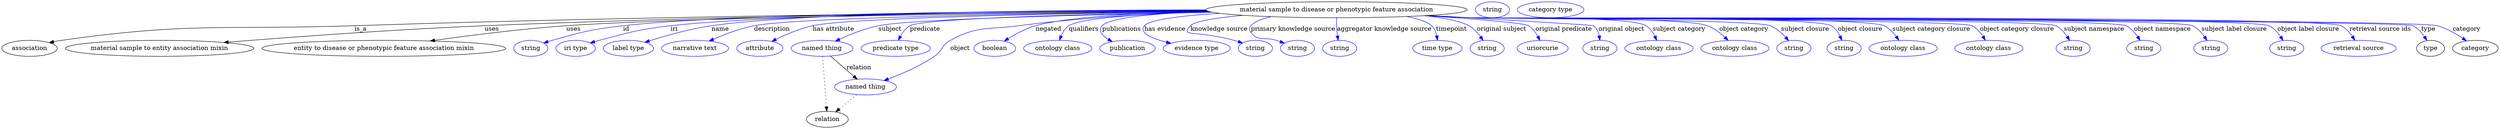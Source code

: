 digraph {
	graph [bb="0,0,5618.7,283"];
	node [label="\N"];
	"material sample to disease or phenotypic feature association"	[height=0.5,
		label="material sample to disease or phenotypic feature association",
		pos="3002.4,265",
		width=8.1604];
	association	[height=0.5,
		pos="62.394,178",
		width=1.7332];
	"material sample to disease or phenotypic feature association" -> association	[label=is_a,
		lp="806.39,221.5",
		pos="e,106.46,190.89 2711,262.56 2288.1,259.74 1479.9,251.65 792.39,229 499.3,219.34 423.68,237.65 133.39,196 127.91,195.21 122.22,194.2 \
116.56,193.06"];
	"material sample to entity association mixin"	[height=0.5,
		pos="354.39,178",
		width=5.8856];
	"material sample to disease or phenotypic feature association" -> "material sample to entity association mixin"	[label=uses,
		lp="1101.9,221.5",
		pos="e,498.86,191.18 2710.4,262.87 2334.4,260.46 1661,252.86 1085.4,229 886.14,220.74 656.79,203.84 508.92,191.99"];
	"entity to disease or phenotypic feature association mixin"	[height=0.5,
		pos="858.39,178",
		width=7.6188];
	"material sample to disease or phenotypic feature association" -> "entity to disease or phenotypic feature association mixin"	[label=uses,
		lp="1285.9,221.5",
		pos="e,962.85,194.66 2713.3,261.7 2294.9,257.76 1541.1,248.22 1269.4,229 1168.9,221.89 1055.3,207.58 972.98,196.08"];
	id	[color=blue,
		height=0.5,
		label=string,
		pos="1189.4,178",
		width=1.0652];
	"material sample to disease or phenotypic feature association" -> id	[color=blue,
		label=id,
		lp="1404.4,221.5",
		pos="e,1218.4,189.98 2709,263.98 2316.9,262.85 1642.7,256.74 1397.4,229 1325.2,220.84 1307.3,215.5 1237.4,196 1234.3,195.13 1231.1,194.17 \
1227.9,193.15",
		style=solid];
	iri	[color=blue,
		height=0.5,
		label="iri type",
		pos="1290.4,178",
		width=1.2277];
	"material sample to disease or phenotypic feature association" -> iri	[color=blue,
		label=iri,
		lp="1511.4,221.5",
		pos="e,1323.3,190.16 2709.6,263.42 2340.9,261.59 1728.6,254.64 1503.4,229 1431.3,220.79 1413.6,214.45 1343.4,196 1340,195.11 1336.5,194.14 \
1333.1,193.12",
		style=solid];
	name	[color=blue,
		height=0.5,
		label="label type",
		pos="1409.4,178",
		width=1.5707];
	"material sample to disease or phenotypic feature association" -> name	[color=blue,
		label=name,
		lp="1615.4,221.5",
		pos="e,1446.3,191.7 2708.4,264.88 2360.5,264.49 1802.2,258.93 1595.4,229 1546.9,221.99 1493.1,206.64 1455.8,194.79",
		style=solid];
	description	[color=blue,
		height=0.5,
		label="narrative text",
		pos="1559.4,178",
		width=2.0943];
	"material sample to disease or phenotypic feature association" -> description	[color=blue,
		label=description,
		lp="1731.9,221.5",
		pos="e,1591.1,194.45 2714.2,261.41 2358.5,257.41 1788.5,248.12 1691.4,229 1659.8,222.79 1625.9,209.81 1600.4,198.63",
		style=solid];
	"has attribute"	[color=blue,
		height=0.5,
		label=attribute,
		pos="1704.4,178",
		width=1.4443];
	"material sample to disease or phenotypic feature association" -> "has attribute"	[color=blue,
		label="has attribute",
		lp="1870.4,221.5",
		pos="e,1731.3,193.71 2715.7,260.98 2394.7,256.73 1907.9,247.35 1823.4,229 1794.3,222.69 1763.4,209.49 1740.4,198.23",
		style=solid];
	subject	[color=blue,
		height=0.5,
		label="named thing",
		pos="1844.4,178",
		width=1.9318];
	"material sample to disease or phenotypic feature association" -> subject	[color=blue,
		label=subject,
		lp="1997.4,221.5",
		pos="e,1874.5,194.27 2723,259.4 2442.8,254 2043,243.85 1971.4,229 1941,222.69 1908.4,209.73 1883.9,198.59",
		style=solid];
	predicate	[color=blue,
		height=0.5,
		label="predicate type",
		pos="2010.4,178",
		width=2.1665];
	"material sample to disease or phenotypic feature association" -> predicate	[color=blue,
		label=predicate,
		lp="2076.4,221.5",
		pos="e,2016.4,196.09 2719.7,260.06 2447.2,255.29 2071.7,245.72 2042.4,229 2033,223.63 2025.9,214.26 2020.9,205.06",
		style=solid];
	object	[color=blue,
		height=0.5,
		label="named thing",
		pos="1942.4,91",
		width=1.9318];
	"material sample to disease or phenotypic feature association" -> object	[color=blue,
		label=object,
		lp="2155.4,178",
		pos="e,1984,105.47 2716.6,260.73 2585.1,256.48 2427.4,247.52 2286.4,229 2217.4,219.94 2194.5,229.28 2133.4,196 2113.5,185.17 2116.1,172.77 \
2097.4,160 2065.3,138.07 2025,120.64 1993.5,108.92",
		style=solid];
	negated	[color=blue,
		height=0.5,
		label=boolean,
		pos="2233.4,178",
		width=1.2999];
	"material sample to disease or phenotypic feature association" -> negated	[color=blue,
		label=negated,
		lp="2353.4,221.5",
		pos="e,2254.6,194.29 2712.9,261.85 2562.8,258.19 2396.2,249.41 2324.4,229 2302.5,222.79 2280.2,210.57 2263,199.77",
		style=solid];
	qualifiers	[color=blue,
		height=0.5,
		label="ontology class",
		pos="2374.4,178",
		width=2.1304];
	"material sample to disease or phenotypic feature association" -> qualifiers	[color=blue,
		label=qualifiers,
		lp="2432.9,221.5",
		pos="e,2378.3,196.38 2719,260.26 2576.1,256.09 2427.2,247.34 2399.4,229 2391.2,223.59 2385.6,214.63 2381.8,205.77",
		style=solid];
	publications	[color=blue,
		height=0.5,
		label=publication,
		pos="2531.4,178",
		width=1.7332];
	"material sample to disease or phenotypic feature association" -> publications	[color=blue,
		label=publications,
		lp="2518.4,221.5",
		pos="e,2497.1,193.26 2714.4,261.38 2600.6,257.29 2492.4,248.26 2474.4,229 2464.2,218.15 2474.1,207.15 2488.3,198.24",
		style=solid];
	"has evidence"	[color=blue,
		height=0.5,
		label="evidence type",
		pos="2687.4,178",
		width=2.0943];
	"material sample to disease or phenotypic feature association" -> "has evidence"	[color=blue,
		label="has evidence",
		lp="2615.9,221.5",
		pos="e,2629,189.51 2739.8,256.88 2656.6,251.89 2582.7,243.41 2569.4,229 2564.9,224.1 2565.4,219.34 2569.4,214 2576,205.09 2596.8,197.64 \
2619.1,191.93",
		style=solid];
	"knowledge source"	[color=blue,
		height=0.5,
		label=string,
		pos="2819.4,178",
		width=1.0652];
	"material sample to disease or phenotypic feature association" -> "knowledge source"	[color=blue,
		label="knowledge source",
		lp="2737.9,221.5",
		pos="e,2790.7,190 2791.9,252.42 2733.2,247.05 2682.8,239.46 2673.4,229 2649.5,202.39 2681,220.13 2771.4,196 2774.6,195.16 2777.8,194.2 \
2781.1,193.18",
		style=solid];
	"primary knowledge source"	[color=blue,
		height=0.5,
		label=string,
		pos="2914.4,178",
		width=1.0652];
	"material sample to disease or phenotypic feature association" -> "primary knowledge source"	[color=blue,
		label="primary knowledge source",
		lp="2904.4,221.5",
		pos="e,2885,189.59 2854.6,249.37 2833.7,244.43 2816.8,237.82 2809.4,229 2805.1,223.88 2805.5,219.38 2809.4,214 2825.1,192.57 2841.2,204.44 \
2866.4,196 2869.3,195.02 2872.3,193.99 2875.4,192.95",
		style=solid];
	"aggregator knowledge source"	[color=blue,
		height=0.5,
		label=string,
		pos="3009.4,178",
		width=1.0652];
	"material sample to disease or phenotypic feature association" -> "aggregator knowledge source"	[color=blue,
		label="aggregator knowledge source",
		lp="3109.9,221.5",
		pos="e,3006,196.02 3002.1,246.84 3002.1,237.17 3002.4,224.89 3003.4,214 3003.6,211.42 3004,208.75 3004.3,206.08",
		style=solid];
	timepoint	[color=blue,
		height=0.5,
		label="time type",
		pos="3229.4,178",
		width=1.5346];
	"material sample to disease or phenotypic feature association" -> timepoint	[color=blue,
		label=timepoint,
		lp="3261.4,221.5",
		pos="e,3229.4,196.24 3160.1,249.8 3185.4,244.8 3206.4,238.07 3216.4,229 3222.8,223.16 3226.2,214.6 3228,206.2",
		style=solid];
	"original subject"	[color=blue,
		height=0.5,
		label=string,
		pos="3341.4,178",
		width=1.0652];
	"material sample to disease or phenotypic feature association" -> "original subject"	[color=blue,
		label="original subject",
		lp="3374.4,221.5",
		pos="e,3332.3,195.85 3201.9,251.72 3244.1,246.57 3281.6,239.28 3300.4,229 3311,223.23 3319.9,213.52 3326.6,204.19",
		style=solid];
	"original predicate"	[color=blue,
		height=0.5,
		label=uriorcurie,
		pos="3466.4,178",
		width=1.5887];
	"material sample to disease or phenotypic feature association" -> "original predicate"	[color=blue,
		label="original predicate",
		lp="3513.9,221.5",
		pos="e,3460.3,195.92 3201.7,251.76 3309.9,244.45 3423.8,235.38 3434.4,229 3443.6,223.48 3450.6,214.21 3455.6,205.13",
		style=solid];
	"original object"	[color=blue,
		height=0.5,
		label=string,
		pos="3595.4,178",
		width=1.0652];
	"material sample to disease or phenotypic feature association" -> "original object"	[color=blue,
		label="original object",
		lp="3643.9,221.5",
		pos="e,3595.4,196.1 3209.3,252.18 3374.8,242.62 3579.5,230.51 3581.4,229 3588.3,223.45 3591.9,214.8 3593.8,206.26",
		style=solid];
	"subject category"	[color=blue,
		height=0.5,
		label="ontology class",
		pos="3728.4,178",
		width=2.1304];
	"material sample to disease or phenotypic feature association" -> "subject category"	[color=blue,
		label="subject category",
		lp="3773.9,221.5",
		pos="e,3723.3,196.01 3208.6,252.14 3241,250.36 3274.1,248.59 3305.4,247 3349.2,244.77 3661.9,251.74 3699.4,229 3708.3,223.59 3714.8,214.34 \
3719.3,205.25",
		style=solid];
	"object category"	[color=blue,
		height=0.5,
		label="ontology class",
		pos="3899.4,178",
		width=2.1304];
	"material sample to disease or phenotypic feature association" -> "object category"	[color=blue,
		label="object category",
		lp="3919.9,221.5",
		pos="e,3884.4,195.84 3205.7,251.97 3239,250.18 3273.2,248.45 3305.4,247 3364.5,244.34 3782,249.63 3837.4,229 3852.2,223.49 3866.1,212.94 \
3877,202.94",
		style=solid];
	"subject closure"	[color=blue,
		height=0.5,
		label=string,
		pos="4032.4,178",
		width=1.0652];
	"material sample to disease or phenotypic feature association" -> "subject closure"	[color=blue,
		label="subject closure",
		lp="4057.9,221.5",
		pos="e,4020.5,195.35 3203.6,251.88 3237.6,250.07 3272.5,248.36 3305.4,247 3342.8,245.45 3944.8,243.29 3979.4,229 3992.7,223.52 4004.6,\
213.05 4013.8,203.1",
		style=solid];
	"object closure"	[color=blue,
		height=0.5,
		label=string,
		pos="4145.4,178",
		width=1.0652];
	"material sample to disease or phenotypic feature association" -> "object closure"	[color=blue,
		label="object closure",
		lp="4181.4,221.5",
		pos="e,4140.4,196.09 3202.8,251.8 3237,249.99 3272.2,248.3 3305.4,247 3350.4,245.24 4077.6,251.93 4116.4,229 4125.4,223.7 4131.8,214.46 \
4136.4,205.36",
		style=solid];
	"subject category closure"	[color=blue,
		height=0.5,
		label="ontology class",
		pos="4278.4,178",
		width=2.1304];
	"material sample to disease or phenotypic feature association" -> "subject category closure"	[color=blue,
		label="subject category closure",
		lp="4341.9,221.5",
		pos="e,4268.8,196.29 3202,251.76 3236.5,249.94 3272,248.26 3305.4,247 3357,245.05 4188.6,251.01 4235.4,229 4246.5,223.77 4255.8,214.16 \
4263,204.75",
		style=solid];
	"object category closure"	[color=blue,
		height=0.5,
		label="ontology class",
		pos="4471.4,178",
		width=2.1304];
	"material sample to disease or phenotypic feature association" -> "object category closure"	[color=blue,
		label="object category closure",
		lp="4534.9,221.5",
		pos="e,4463.4,196.25 3201.2,251.7 3235.9,249.88 3271.7,248.21 3305.4,247 3336.7,245.87 4405.4,243.15 4433.4,229 4443.7,223.78 4452,214.3 \
4458.2,204.98",
		style=solid];
	"subject namespace"	[color=blue,
		height=0.5,
		label=string,
		pos="4661.4,178",
		width=1.0652];
	"material sample to disease or phenotypic feature association" -> "subject namespace"	[color=blue,
		label="subject namespace",
		lp="4708.4,221.5",
		pos="e,4653.4,195.78 3200.4,251.68 3235.3,249.85 3271.4,248.18 3305.4,247 3342,245.72 4589.6,245.28 4622.4,229 4633.1,223.68 4641.8,213.86 \
4648.2,204.32",
		style=solid];
	"object namespace"	[color=blue,
		height=0.5,
		label=string,
		pos="4820.4,178",
		width=1.0652];
	"material sample to disease or phenotypic feature association" -> "object namespace"	[color=blue,
		label="object namespace",
		lp="4862.4,221.5",
		pos="e,4812.1,195.8 3200,251.66 3235.1,249.83 3271.3,248.16 3305.4,247 3346.3,245.6 4743.6,246.98 4780.4,229 4791.3,223.7 4800.1,213.88 \
4806.7,204.34",
		style=solid];
	"subject label closure"	[color=blue,
		height=0.5,
		label=string,
		pos="4971.4,178",
		width=1.0652];
	"material sample to disease or phenotypic feature association" -> "subject label closure"	[color=blue,
		label="subject label closure",
		lp="5024.4,221.5",
		pos="e,4962.8,195.81 3199.6,251.65 3234.8,249.81 3271.2,248.15 3305.4,247 3350.5,245.49 4889.7,248.53 4930.4,229 4941.4,223.72 4950.4,\
213.91 4957.2,204.36",
		style=solid];
	"object label closure"	[color=blue,
		height=0.5,
		label=string,
		pos="5142.4,178",
		width=1.0652];
	"material sample to disease or phenotypic feature association" -> "object label closure"	[color=blue,
		label="object label closure",
		lp="5190.9,221.5",
		pos="e,5134.1,195.8 3199.6,251.62 3234.8,249.78 3271.2,248.13 3305.4,247 3355.3,245.35 5057.5,250.85 5102.4,229 5113.3,223.71 5122.1,\
213.9 5128.7,204.35",
		style=solid];
	"retrieval source ids"	[color=blue,
		height=0.5,
		label="retrieval source",
		pos="5304.4,178",
		width=2.347];
	"material sample to disease or phenotypic feature association" -> "retrieval source ids"	[color=blue,
		label="retrieval source ids",
		lp="5352.9,221.5",
		pos="e,5295.8,196.3 3199.1,251.62 3234.5,249.78 3271,248.12 3305.4,247 3359.8,245.23 5215.5,252.8 5264.4,229 5275.1,223.79 5283.9,214.18 \
5290.4,204.76",
		style=solid];
	type	[height=0.5,
		pos="5466.4,178",
		width=0.86659];
	"material sample to disease or phenotypic feature association" -> type	[color=blue,
		label=type,
		lp="5461.4,221.5",
		pos="e,5458.1,195.81 3199.1,251.6 3234.5,249.76 3271,248.11 3305.4,247 3334.8,246.05 5399.9,241.87 5426.4,229 5437.3,223.72 5446.1,213.91 \
5452.7,204.36",
		style=solid];
	category	[height=0.5,
		pos="5567.4,178",
		width=1.4263];
	"material sample to disease or phenotypic feature association" -> category	[color=blue,
		label=category,
		lp="5547.9,221.5",
		pos="e,5547.2,194.83 3199.1,251.59 3234.5,249.75 3271,248.11 3305.4,247 3365.8,245.06 5423.1,244.97 5481.4,229 5502.1,223.34 5522.9,211.43 \
5538.9,200.65",
		style=solid];
	subject -> object	[label=relation,
		lp="1927.4,134.5",
		pos="e,1923.6,108.34 1863.3,160.61 1878.2,147.68 1899.2,129.47 1915.8,115.07"];
	relation	[height=0.5,
		pos="1856.4,18",
		width=1.2999];
	subject -> relation	[pos="e,1855.1,36.188 1845.7,159.79 1847.8,132.48 1851.8,78.994 1854.3,46.38",
		style=dotted];
	object -> relation	[pos="e,1875.3,34.647 1922.4,73.533 1910.8,63.922 1896,51.669 1883.3,41.213",
		style=dotted];
	association_type	[color=blue,
		height=0.5,
		label=string,
		pos="3352.4,265",
		width=1.0652];
	association_category	[color=blue,
		height=0.5,
		label="category type",
		pos="3483.4,265",
		width=2.0762];
}
